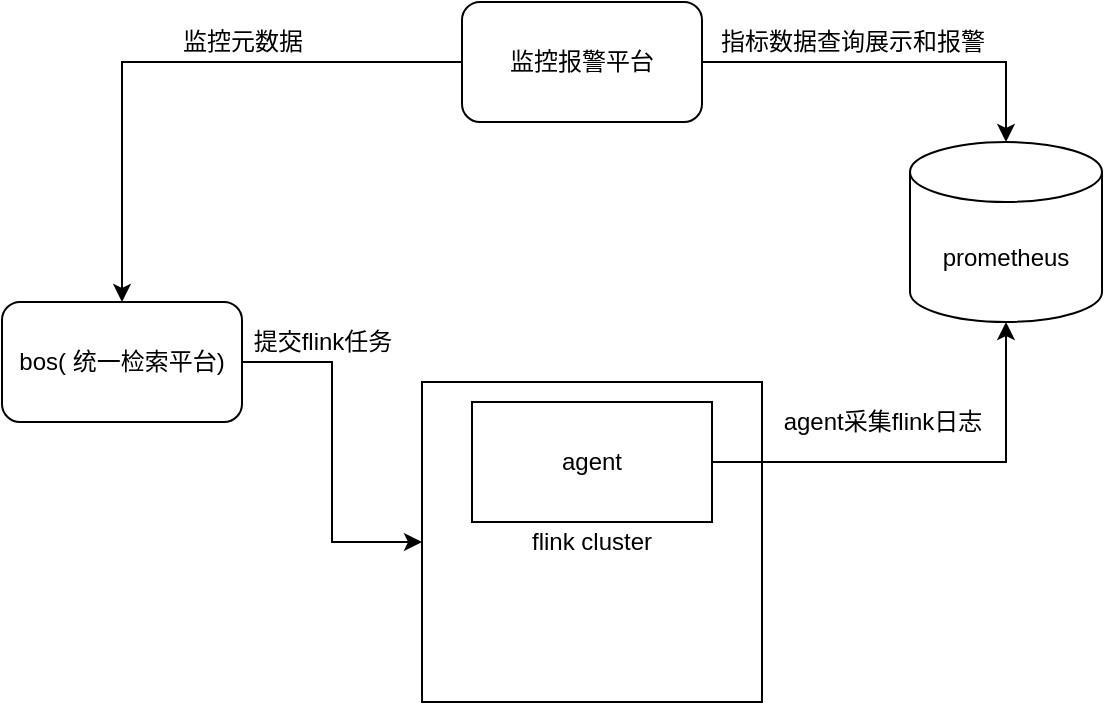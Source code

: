 <mxfile version="17.4.6" type="github">
  <diagram id="Lw0GlEJloDxA10d08GFK" name="Page-1">
    <mxGraphModel dx="2061" dy="740" grid="1" gridSize="10" guides="1" tooltips="1" connect="1" arrows="1" fold="1" page="1" pageScale="1" pageWidth="827" pageHeight="1169" math="0" shadow="0">
      <root>
        <mxCell id="0" />
        <mxCell id="1" parent="0" />
        <mxCell id="b8pcnRYTxiagN0A5bjjj-1" value="flink cluster" style="rounded=0;whiteSpace=wrap;html=1;" vertex="1" parent="1">
          <mxGeometry x="140" y="320" width="170" height="160" as="geometry" />
        </mxCell>
        <mxCell id="b8pcnRYTxiagN0A5bjjj-2" value="prometheus" style="shape=cylinder3;whiteSpace=wrap;html=1;boundedLbl=1;backgroundOutline=1;size=15;" vertex="1" parent="1">
          <mxGeometry x="384" y="200" width="96" height="90" as="geometry" />
        </mxCell>
        <mxCell id="b8pcnRYTxiagN0A5bjjj-8" style="edgeStyle=orthogonalEdgeStyle;rounded=0;orthogonalLoop=1;jettySize=auto;html=1;entryX=0.5;entryY=0;entryDx=0;entryDy=0;entryPerimeter=0;" edge="1" parent="1" source="b8pcnRYTxiagN0A5bjjj-3" target="b8pcnRYTxiagN0A5bjjj-2">
          <mxGeometry relative="1" as="geometry" />
        </mxCell>
        <mxCell id="b8pcnRYTxiagN0A5bjjj-13" style="edgeStyle=orthogonalEdgeStyle;rounded=0;orthogonalLoop=1;jettySize=auto;html=1;entryX=0.5;entryY=0;entryDx=0;entryDy=0;" edge="1" parent="1" source="b8pcnRYTxiagN0A5bjjj-3" target="b8pcnRYTxiagN0A5bjjj-7">
          <mxGeometry relative="1" as="geometry" />
        </mxCell>
        <mxCell id="b8pcnRYTxiagN0A5bjjj-3" value="监控报警平台" style="rounded=1;whiteSpace=wrap;html=1;" vertex="1" parent="1">
          <mxGeometry x="160" y="130" width="120" height="60" as="geometry" />
        </mxCell>
        <mxCell id="b8pcnRYTxiagN0A5bjjj-6" style="edgeStyle=orthogonalEdgeStyle;rounded=0;orthogonalLoop=1;jettySize=auto;html=1;" edge="1" parent="1" source="b8pcnRYTxiagN0A5bjjj-4" target="b8pcnRYTxiagN0A5bjjj-2">
          <mxGeometry relative="1" as="geometry" />
        </mxCell>
        <mxCell id="b8pcnRYTxiagN0A5bjjj-4" value="agent" style="rounded=0;whiteSpace=wrap;html=1;" vertex="1" parent="1">
          <mxGeometry x="165" y="330" width="120" height="60" as="geometry" />
        </mxCell>
        <mxCell id="b8pcnRYTxiagN0A5bjjj-9" style="edgeStyle=orthogonalEdgeStyle;rounded=0;orthogonalLoop=1;jettySize=auto;html=1;entryX=0;entryY=0.5;entryDx=0;entryDy=0;" edge="1" parent="1" source="b8pcnRYTxiagN0A5bjjj-7" target="b8pcnRYTxiagN0A5bjjj-1">
          <mxGeometry relative="1" as="geometry" />
        </mxCell>
        <mxCell id="b8pcnRYTxiagN0A5bjjj-7" value="bos( 统一检索平台)" style="rounded=1;whiteSpace=wrap;html=1;" vertex="1" parent="1">
          <mxGeometry x="-70" y="280" width="120" height="60" as="geometry" />
        </mxCell>
        <mxCell id="b8pcnRYTxiagN0A5bjjj-10" value="提交flink任务" style="text;html=1;align=center;verticalAlign=middle;resizable=0;points=[];autosize=1;strokeColor=none;fillColor=none;" vertex="1" parent="1">
          <mxGeometry x="50" y="290" width="80" height="20" as="geometry" />
        </mxCell>
        <mxCell id="b8pcnRYTxiagN0A5bjjj-11" value="agent采集flink日志" style="text;html=1;align=center;verticalAlign=middle;resizable=0;points=[];autosize=1;strokeColor=none;fillColor=none;" vertex="1" parent="1">
          <mxGeometry x="315" y="330" width="110" height="20" as="geometry" />
        </mxCell>
        <mxCell id="b8pcnRYTxiagN0A5bjjj-12" value="指标数据查询展示和报警" style="text;html=1;align=center;verticalAlign=middle;resizable=0;points=[];autosize=1;strokeColor=none;fillColor=none;" vertex="1" parent="1">
          <mxGeometry x="280" y="140" width="150" height="20" as="geometry" />
        </mxCell>
        <mxCell id="b8pcnRYTxiagN0A5bjjj-14" value="监控元数据" style="text;html=1;align=center;verticalAlign=middle;resizable=0;points=[];autosize=1;strokeColor=none;fillColor=none;" vertex="1" parent="1">
          <mxGeometry x="10" y="140" width="80" height="20" as="geometry" />
        </mxCell>
      </root>
    </mxGraphModel>
  </diagram>
</mxfile>
